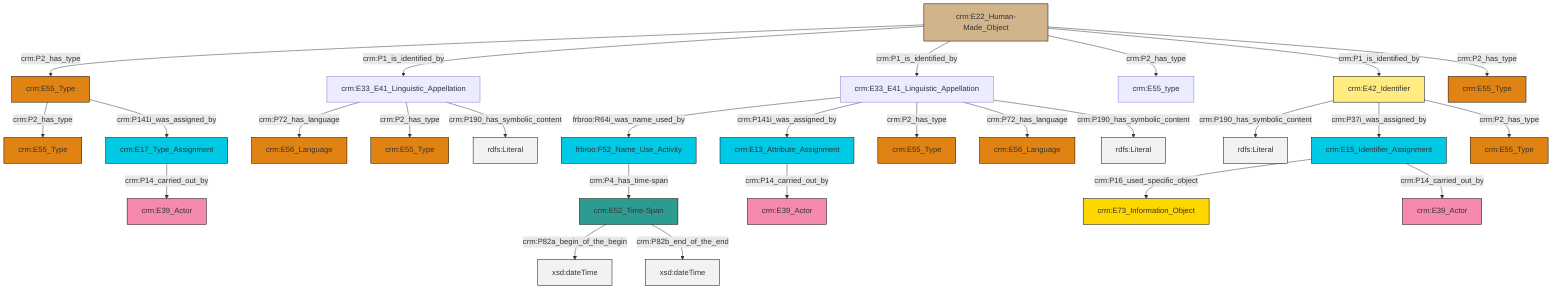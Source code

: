graph TD
classDef Literal fill:#f2f2f2,stroke:#000000;
classDef CRM_Entity fill:#FFFFFF,stroke:#000000;
classDef Temporal_Entity fill:#00C9E6, stroke:#000000;
classDef Type fill:#E18312, stroke:#000000;
classDef Time-Span fill:#2C9C91, stroke:#000000;
classDef Appellation fill:#FFEB7F, stroke:#000000;
classDef Place fill:#008836, stroke:#000000;
classDef Persistent_Item fill:#B266B2, stroke:#000000;
classDef Conceptual_Object fill:#FFD700, stroke:#000000;
classDef Physical_Thing fill:#D2B48C, stroke:#000000;
classDef Actor fill:#f58aad, stroke:#000000;
classDef PC_Classes fill:#4ce600, stroke:#000000;
classDef Multi fill:#cccccc,stroke:#000000;

0["crm:E33_E41_Linguistic_Appellation"]:::Default -->|frbroo:R64i_was_name_used_by| 1["frbroo:F52_Name_Use_Activity"]:::Temporal_Entity
2["crm:E22_Human-Made_Object"]:::Physical_Thing -->|crm:P2_has_type| 3["crm:E55_Type"]:::Type
4["crm:E33_E41_Linguistic_Appellation"]:::Default -->|crm:P72_has_language| 5["crm:E56_Language"]:::Type
2["crm:E22_Human-Made_Object"]:::Physical_Thing -->|crm:P1_is_identified_by| 4["crm:E33_E41_Linguistic_Appellation"]:::Default
16["crm:E42_Identifier"]:::Appellation -->|crm:P190_has_symbolic_content| 17[rdfs:Literal]:::Literal
26["crm:E52_Time-Span"]:::Time-Span -->|crm:P82a_begin_of_the_begin| 27[xsd:dateTime]:::Literal
20["crm:E17_Type_Assignment"]:::Temporal_Entity -->|crm:P14_carried_out_by| 28["crm:E39_Actor"]:::Actor
1["frbroo:F52_Name_Use_Activity"]:::Temporal_Entity -->|crm:P4_has_time-span| 26["crm:E52_Time-Span"]:::Time-Span
3["crm:E55_Type"]:::Type -->|crm:P2_has_type| 29["crm:E55_Type"]:::Type
16["crm:E42_Identifier"]:::Appellation -->|crm:P37i_was_assigned_by| 33["crm:E15_Identifier_Assignment"]:::Temporal_Entity
0["crm:E33_E41_Linguistic_Appellation"]:::Default -->|crm:P141i_was_assigned_by| 10["crm:E13_Attribute_Assignment"]:::Temporal_Entity
33["crm:E15_Identifier_Assignment"]:::Temporal_Entity -->|crm:P16_used_specific_object| 35["crm:E73_Information_Object"]:::Conceptual_Object
26["crm:E52_Time-Span"]:::Time-Span -->|crm:P82b_end_of_the_end| 36[xsd:dateTime]:::Literal
2["crm:E22_Human-Made_Object"]:::Physical_Thing -->|crm:P1_is_identified_by| 0["crm:E33_E41_Linguistic_Appellation"]:::Default
2["crm:E22_Human-Made_Object"]:::Physical_Thing -->|crm:P2_has_type| 38["crm:E55_type"]:::Default
0["crm:E33_E41_Linguistic_Appellation"]:::Default -->|crm:P2_has_type| 14["crm:E55_Type"]:::Type
2["crm:E22_Human-Made_Object"]:::Physical_Thing -->|crm:P1_is_identified_by| 16["crm:E42_Identifier"]:::Appellation
16["crm:E42_Identifier"]:::Appellation -->|crm:P2_has_type| 30["crm:E55_Type"]:::Type
4["crm:E33_E41_Linguistic_Appellation"]:::Default -->|crm:P2_has_type| 18["crm:E55_Type"]:::Type
0["crm:E33_E41_Linguistic_Appellation"]:::Default -->|crm:P72_has_language| 23["crm:E56_Language"]:::Type
10["crm:E13_Attribute_Assignment"]:::Temporal_Entity -->|crm:P14_carried_out_by| 8["crm:E39_Actor"]:::Actor
0["crm:E33_E41_Linguistic_Appellation"]:::Default -->|crm:P190_has_symbolic_content| 47[rdfs:Literal]:::Literal
2["crm:E22_Human-Made_Object"]:::Physical_Thing -->|crm:P2_has_type| 12["crm:E55_Type"]:::Type
3["crm:E55_Type"]:::Type -->|crm:P141i_was_assigned_by| 20["crm:E17_Type_Assignment"]:::Temporal_Entity
4["crm:E33_E41_Linguistic_Appellation"]:::Default -->|crm:P190_has_symbolic_content| 49[rdfs:Literal]:::Literal
33["crm:E15_Identifier_Assignment"]:::Temporal_Entity -->|crm:P14_carried_out_by| 6["crm:E39_Actor"]:::Actor